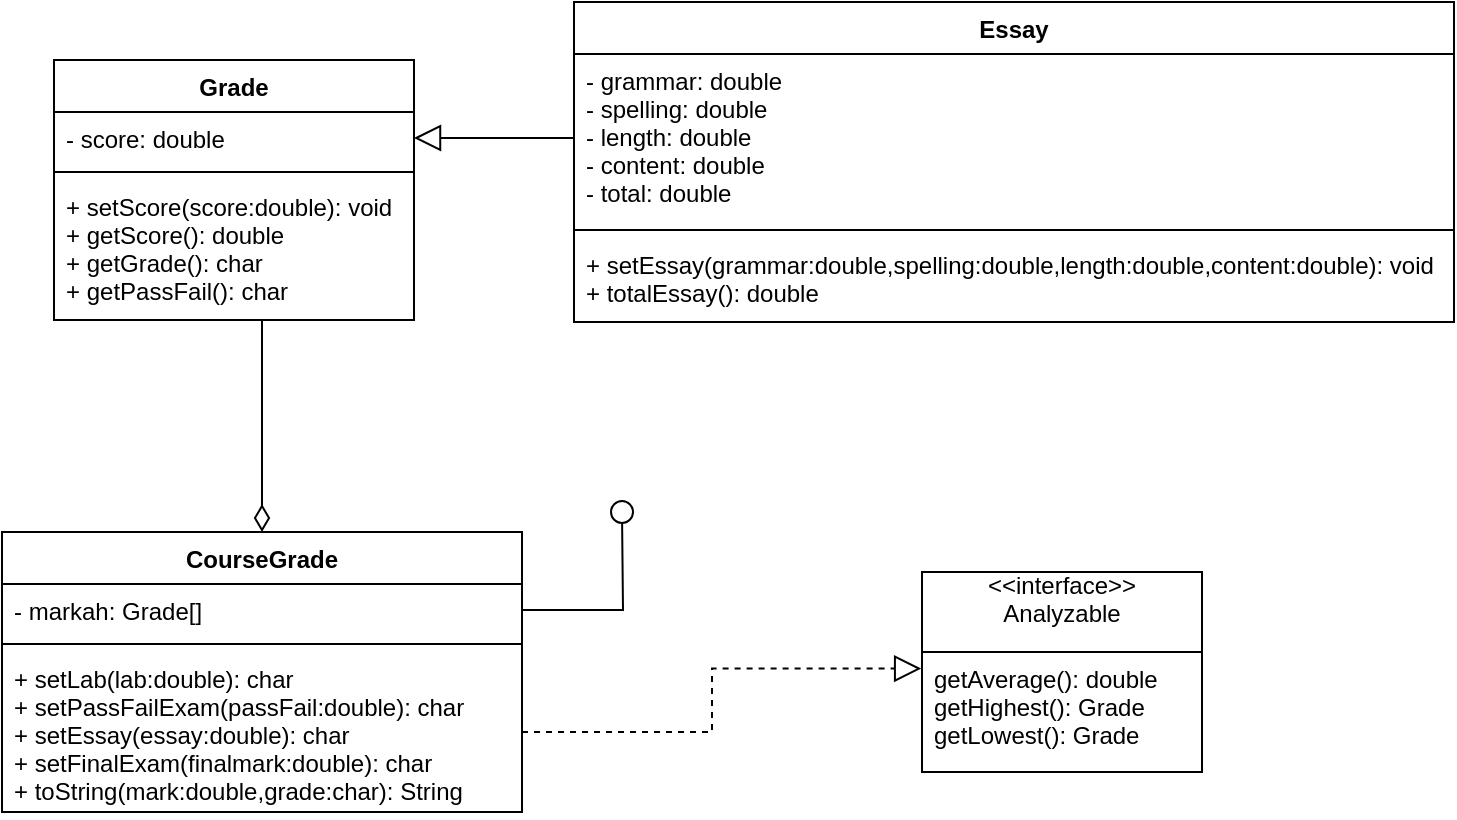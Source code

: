 <mxfile version="13.10.4" type="github">
  <diagram id="C5RBs43oDa-KdzZeNtuy" name="Page-1">
    <mxGraphModel dx="1240" dy="607" grid="1" gridSize="10" guides="1" tooltips="1" connect="1" arrows="1" fold="1" page="1" pageScale="1" pageWidth="827" pageHeight="1169" math="0" shadow="0">
      <root>
        <mxCell id="WIyWlLk6GJQsqaUBKTNV-0" />
        <mxCell id="WIyWlLk6GJQsqaUBKTNV-1" parent="WIyWlLk6GJQsqaUBKTNV-0" />
        <mxCell id="TrQU9aIbdTPqf44Ij-mp-0" value="Grade" style="swimlane;fontStyle=1;align=center;verticalAlign=top;childLayout=stackLayout;horizontal=1;startSize=26;horizontalStack=0;resizeParent=1;resizeParentMax=0;resizeLast=0;collapsible=1;marginBottom=0;" vertex="1" parent="WIyWlLk6GJQsqaUBKTNV-1">
          <mxGeometry x="76" y="184" width="180" height="130" as="geometry" />
        </mxCell>
        <mxCell id="TrQU9aIbdTPqf44Ij-mp-1" value="- score: double" style="text;strokeColor=none;fillColor=none;align=left;verticalAlign=top;spacingLeft=4;spacingRight=4;overflow=hidden;rotatable=0;points=[[0,0.5],[1,0.5]];portConstraint=eastwest;" vertex="1" parent="TrQU9aIbdTPqf44Ij-mp-0">
          <mxGeometry y="26" width="180" height="26" as="geometry" />
        </mxCell>
        <mxCell id="TrQU9aIbdTPqf44Ij-mp-2" value="" style="line;strokeWidth=1;fillColor=none;align=left;verticalAlign=middle;spacingTop=-1;spacingLeft=3;spacingRight=3;rotatable=0;labelPosition=right;points=[];portConstraint=eastwest;" vertex="1" parent="TrQU9aIbdTPqf44Ij-mp-0">
          <mxGeometry y="52" width="180" height="8" as="geometry" />
        </mxCell>
        <mxCell id="TrQU9aIbdTPqf44Ij-mp-3" value="+ setScore(score:double): void&#xa;+ getScore(): double&#xa;+ getGrade(): char&#xa;+ getPassFail(): char" style="text;strokeColor=none;fillColor=none;align=left;verticalAlign=top;spacingLeft=4;spacingRight=4;overflow=hidden;rotatable=0;points=[[0,0.5],[1,0.5]];portConstraint=eastwest;" vertex="1" parent="TrQU9aIbdTPqf44Ij-mp-0">
          <mxGeometry y="60" width="180" height="70" as="geometry" />
        </mxCell>
        <mxCell id="TrQU9aIbdTPqf44Ij-mp-4" value="Essay" style="swimlane;fontStyle=1;align=center;verticalAlign=top;childLayout=stackLayout;horizontal=1;startSize=26;horizontalStack=0;resizeParent=1;resizeParentMax=0;resizeLast=0;collapsible=1;marginBottom=0;" vertex="1" parent="WIyWlLk6GJQsqaUBKTNV-1">
          <mxGeometry x="336" y="155" width="440" height="160" as="geometry" />
        </mxCell>
        <mxCell id="TrQU9aIbdTPqf44Ij-mp-5" value="- grammar: double&#xa;- spelling: double&#xa;- length: double&#xa;- content: double&#xa;- total: double" style="text;strokeColor=none;fillColor=none;align=left;verticalAlign=top;spacingLeft=4;spacingRight=4;overflow=hidden;rotatable=0;points=[[0,0.5],[1,0.5]];portConstraint=eastwest;" vertex="1" parent="TrQU9aIbdTPqf44Ij-mp-4">
          <mxGeometry y="26" width="440" height="84" as="geometry" />
        </mxCell>
        <mxCell id="TrQU9aIbdTPqf44Ij-mp-6" value="" style="line;strokeWidth=1;fillColor=none;align=left;verticalAlign=middle;spacingTop=-1;spacingLeft=3;spacingRight=3;rotatable=0;labelPosition=right;points=[];portConstraint=eastwest;" vertex="1" parent="TrQU9aIbdTPqf44Ij-mp-4">
          <mxGeometry y="110" width="440" height="8" as="geometry" />
        </mxCell>
        <mxCell id="TrQU9aIbdTPqf44Ij-mp-7" value="+ setEssay(grammar:double,spelling:double,length:double,content:double): void&#xa;+ totalEssay(): double" style="text;strokeColor=none;fillColor=none;align=left;verticalAlign=top;spacingLeft=4;spacingRight=4;overflow=hidden;rotatable=0;points=[[0,0.5],[1,0.5]];portConstraint=eastwest;" vertex="1" parent="TrQU9aIbdTPqf44Ij-mp-4">
          <mxGeometry y="118" width="440" height="42" as="geometry" />
        </mxCell>
        <mxCell id="TrQU9aIbdTPqf44Ij-mp-8" value="CourseGrade" style="swimlane;fontStyle=1;align=center;verticalAlign=top;childLayout=stackLayout;horizontal=1;startSize=26;horizontalStack=0;resizeParent=1;resizeParentMax=0;resizeLast=0;collapsible=1;marginBottom=0;" vertex="1" parent="WIyWlLk6GJQsqaUBKTNV-1">
          <mxGeometry x="50" y="420" width="260" height="140" as="geometry" />
        </mxCell>
        <mxCell id="TrQU9aIbdTPqf44Ij-mp-9" value="- markah: Grade[]" style="text;strokeColor=none;fillColor=none;align=left;verticalAlign=top;spacingLeft=4;spacingRight=4;overflow=hidden;rotatable=0;points=[[0,0.5],[1,0.5]];portConstraint=eastwest;" vertex="1" parent="TrQU9aIbdTPqf44Ij-mp-8">
          <mxGeometry y="26" width="260" height="26" as="geometry" />
        </mxCell>
        <mxCell id="TrQU9aIbdTPqf44Ij-mp-10" value="" style="line;strokeWidth=1;fillColor=none;align=left;verticalAlign=middle;spacingTop=-1;spacingLeft=3;spacingRight=3;rotatable=0;labelPosition=right;points=[];portConstraint=eastwest;" vertex="1" parent="TrQU9aIbdTPqf44Ij-mp-8">
          <mxGeometry y="52" width="260" height="8" as="geometry" />
        </mxCell>
        <mxCell id="TrQU9aIbdTPqf44Ij-mp-11" value="+ setLab(lab:double): char&#xa;+ setPassFailExam(passFail:double): char&#xa;+ setEssay(essay:double): char&#xa;+ setFinalExam(finalmark:double): char&#xa;+ toString(mark:double,grade:char): String&#xa;" style="text;strokeColor=none;fillColor=none;align=left;verticalAlign=top;spacingLeft=4;spacingRight=4;overflow=hidden;rotatable=0;points=[[0,0.5],[1,0.5]];portConstraint=eastwest;" vertex="1" parent="TrQU9aIbdTPqf44Ij-mp-8">
          <mxGeometry y="60" width="260" height="80" as="geometry" />
        </mxCell>
        <mxCell id="TrQU9aIbdTPqf44Ij-mp-16" style="edgeStyle=orthogonalEdgeStyle;rounded=0;orthogonalLoop=1;jettySize=auto;html=1;exitX=0;exitY=0.5;exitDx=0;exitDy=0;entryX=1;entryY=0.5;entryDx=0;entryDy=0;endArrow=block;endFill=0;endSize=11;" edge="1" parent="WIyWlLk6GJQsqaUBKTNV-1" source="TrQU9aIbdTPqf44Ij-mp-5" target="TrQU9aIbdTPqf44Ij-mp-1">
          <mxGeometry relative="1" as="geometry" />
        </mxCell>
        <mxCell id="TrQU9aIbdTPqf44Ij-mp-19" style="edgeStyle=orthogonalEdgeStyle;rounded=0;orthogonalLoop=1;jettySize=auto;html=1;endArrow=diamondThin;endFill=0;startSize=6;endSize=11;" edge="1" parent="WIyWlLk6GJQsqaUBKTNV-1" source="TrQU9aIbdTPqf44Ij-mp-3" target="TrQU9aIbdTPqf44Ij-mp-8">
          <mxGeometry relative="1" as="geometry">
            <mxPoint x="180" y="320" as="sourcePoint" />
            <Array as="points">
              <mxPoint x="180" y="330" />
              <mxPoint x="180" y="330" />
            </Array>
          </mxGeometry>
        </mxCell>
        <mxCell id="TrQU9aIbdTPqf44Ij-mp-20" value="&lt;&lt;interface&gt;&gt;&#xa;Analyzable&#xa;" style="swimlane;fontStyle=0;childLayout=stackLayout;horizontal=1;startSize=40;fillColor=none;horizontalStack=0;resizeParent=1;resizeParentMax=0;resizeLast=0;collapsible=1;marginBottom=0;" vertex="1" parent="WIyWlLk6GJQsqaUBKTNV-1">
          <mxGeometry x="510" y="440" width="140" height="100" as="geometry" />
        </mxCell>
        <mxCell id="TrQU9aIbdTPqf44Ij-mp-21" value="getAverage(): double&#xa;getHighest(): Grade&#xa;getLowest(): Grade&#xa;" style="text;strokeColor=none;fillColor=none;align=left;verticalAlign=top;spacingLeft=4;spacingRight=4;overflow=hidden;rotatable=0;points=[[0,0.5],[1,0.5]];portConstraint=eastwest;" vertex="1" parent="TrQU9aIbdTPqf44Ij-mp-20">
          <mxGeometry y="40" width="140" height="60" as="geometry" />
        </mxCell>
        <mxCell id="TrQU9aIbdTPqf44Ij-mp-25" style="edgeStyle=orthogonalEdgeStyle;rounded=0;orthogonalLoop=1;jettySize=auto;html=1;exitX=1;exitY=0.5;exitDx=0;exitDy=0;entryX=-0.003;entryY=0.138;entryDx=0;entryDy=0;entryPerimeter=0;startSize=6;endArrow=block;endFill=0;endSize=11;dashed=1;targetPerimeterSpacing=0;sourcePerimeterSpacing=0;" edge="1" parent="WIyWlLk6GJQsqaUBKTNV-1" source="TrQU9aIbdTPqf44Ij-mp-11" target="TrQU9aIbdTPqf44Ij-mp-21">
          <mxGeometry relative="1" as="geometry" />
        </mxCell>
        <mxCell id="TrQU9aIbdTPqf44Ij-mp-26" style="edgeStyle=orthogonalEdgeStyle;rounded=0;orthogonalLoop=1;jettySize=auto;html=1;exitX=1;exitY=0.5;exitDx=0;exitDy=0;startSize=6;sourcePerimeterSpacing=0;endArrow=oval;endFill=0;endSize=11;targetPerimeterSpacing=0;" edge="1" parent="WIyWlLk6GJQsqaUBKTNV-1" source="TrQU9aIbdTPqf44Ij-mp-9">
          <mxGeometry relative="1" as="geometry">
            <mxPoint x="360" y="410" as="targetPoint" />
          </mxGeometry>
        </mxCell>
      </root>
    </mxGraphModel>
  </diagram>
</mxfile>

